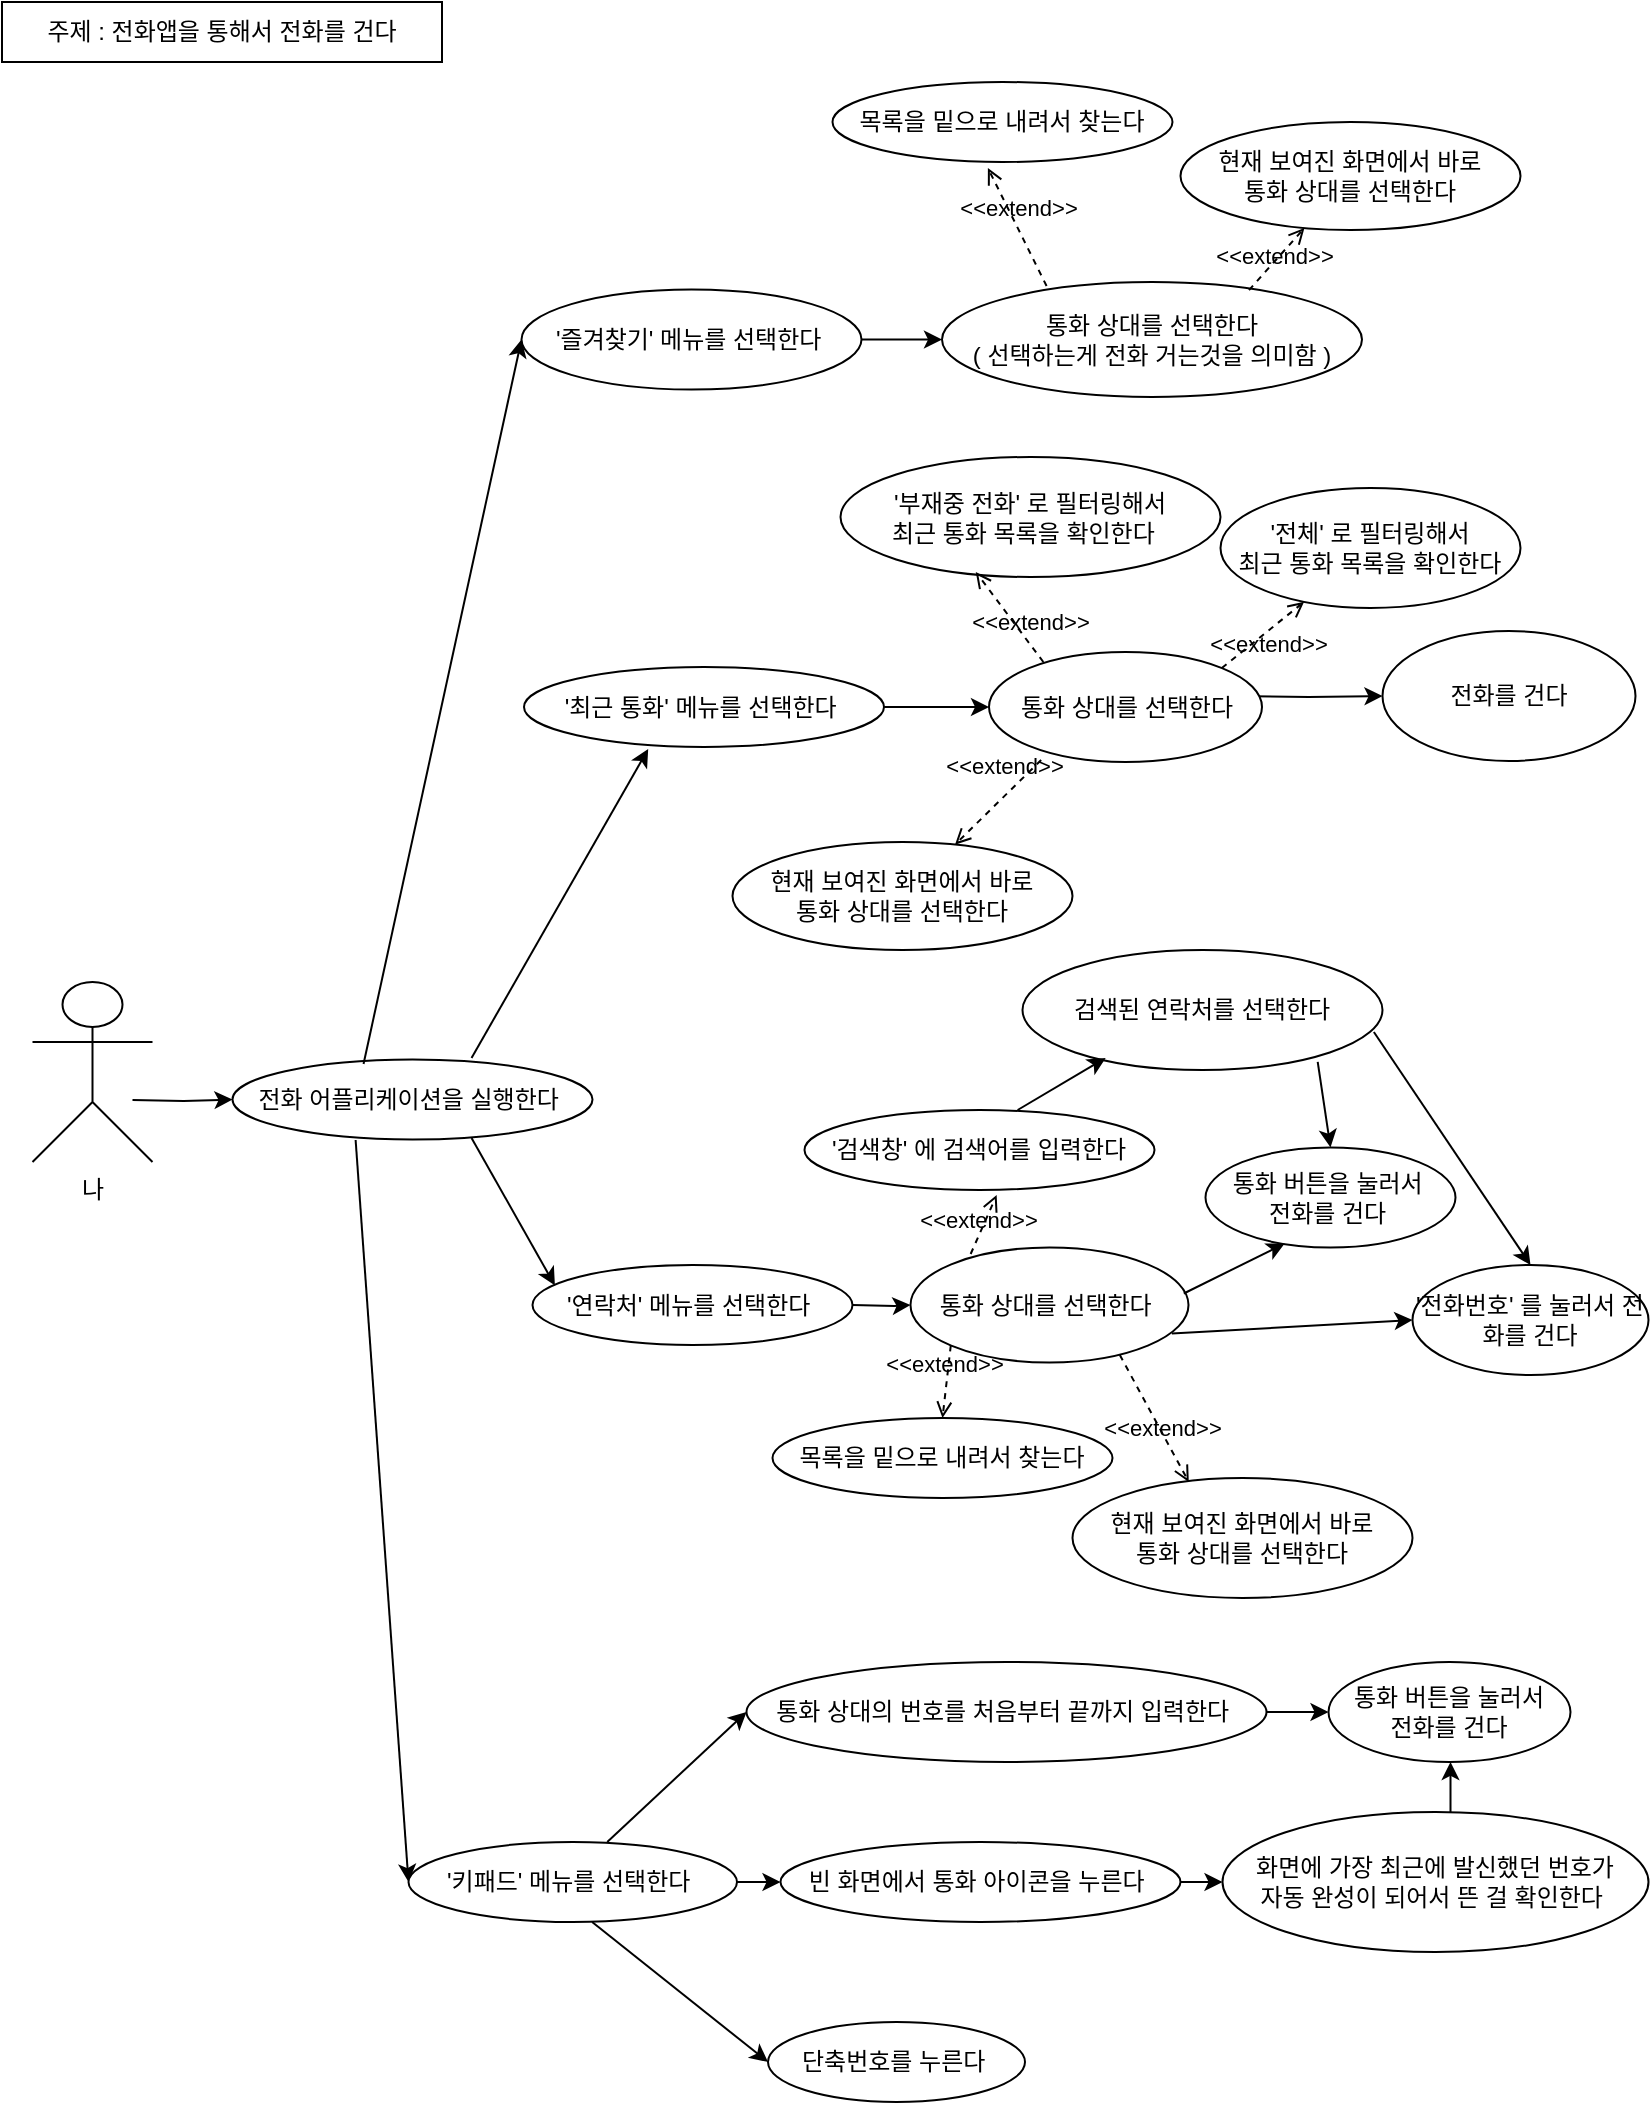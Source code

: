 <mxfile version="21.6.8" type="github">
  <diagram name="페이지-1" id="MFKN5Ci9k2T4Dopon6Y4">
    <mxGraphModel dx="1235" dy="666" grid="1" gridSize="10" guides="1" tooltips="1" connect="1" arrows="1" fold="1" page="1" pageScale="1" pageWidth="827" pageHeight="1169" math="0" shadow="0">
      <root>
        <mxCell id="0" />
        <mxCell id="1" parent="0" />
        <mxCell id="cqbs5DqlXvKsnWu7oeCE-1" value="" style="edgeStyle=orthogonalEdgeStyle;rounded=0;orthogonalLoop=1;jettySize=auto;html=1;" edge="1" parent="1" target="cqbs5DqlXvKsnWu7oeCE-2">
          <mxGeometry relative="1" as="geometry">
            <mxPoint x="65.25" y="1549" as="sourcePoint" />
          </mxGeometry>
        </mxCell>
        <mxCell id="cqbs5DqlXvKsnWu7oeCE-2" value="전화 어플리케이션을 실행한다&amp;nbsp;" style="ellipse;whiteSpace=wrap;html=1;" vertex="1" parent="1">
          <mxGeometry x="115.25" y="1528.75" width="180" height="40" as="geometry" />
        </mxCell>
        <mxCell id="cqbs5DqlXvKsnWu7oeCE-3" value="" style="edgeStyle=orthogonalEdgeStyle;rounded=0;orthogonalLoop=1;jettySize=auto;html=1;" edge="1" parent="1" source="cqbs5DqlXvKsnWu7oeCE-4" target="cqbs5DqlXvKsnWu7oeCE-47">
          <mxGeometry relative="1" as="geometry" />
        </mxCell>
        <mxCell id="cqbs5DqlXvKsnWu7oeCE-4" value="&#39;즐겨찾기&#39; 메뉴를 선택한다&amp;nbsp;" style="ellipse;whiteSpace=wrap;html=1;" vertex="1" parent="1">
          <mxGeometry x="259.75" y="1143.75" width="170" height="50" as="geometry" />
        </mxCell>
        <mxCell id="cqbs5DqlXvKsnWu7oeCE-5" value="" style="edgeStyle=orthogonalEdgeStyle;rounded=0;orthogonalLoop=1;jettySize=auto;html=1;" edge="1" parent="1" source="cqbs5DqlXvKsnWu7oeCE-6" target="cqbs5DqlXvKsnWu7oeCE-52">
          <mxGeometry relative="1" as="geometry" />
        </mxCell>
        <mxCell id="cqbs5DqlXvKsnWu7oeCE-6" value="&#39;최근 통화&#39; 메뉴를 선택한다&amp;nbsp;" style="ellipse;whiteSpace=wrap;html=1;" vertex="1" parent="1">
          <mxGeometry x="261" y="1332.5" width="180" height="40" as="geometry" />
        </mxCell>
        <mxCell id="cqbs5DqlXvKsnWu7oeCE-7" value="" style="edgeStyle=orthogonalEdgeStyle;rounded=0;orthogonalLoop=1;jettySize=auto;html=1;" edge="1" parent="1" target="cqbs5DqlXvKsnWu7oeCE-35">
          <mxGeometry relative="1" as="geometry">
            <mxPoint x="425.25" y="1651.5" as="sourcePoint" />
          </mxGeometry>
        </mxCell>
        <mxCell id="cqbs5DqlXvKsnWu7oeCE-8" value="&#39;연락처&#39; 메뉴를 선택한다&amp;nbsp;" style="ellipse;whiteSpace=wrap;html=1;" vertex="1" parent="1">
          <mxGeometry x="265.25" y="1631.5" width="160" height="40" as="geometry" />
        </mxCell>
        <mxCell id="cqbs5DqlXvKsnWu7oeCE-9" value="&#39;부재중 전화&#39; 로 필터링해서 &lt;br&gt;최근 통화 목록을 확인한다&amp;nbsp;&amp;nbsp;" style="ellipse;whiteSpace=wrap;html=1;" vertex="1" parent="1">
          <mxGeometry x="419.25" y="1227.5" width="190" height="60" as="geometry" />
        </mxCell>
        <mxCell id="cqbs5DqlXvKsnWu7oeCE-10" value="&#39;전체&#39; 로 필터링해서 &lt;br&gt;최근 통화 목록을 확인한다" style="ellipse;whiteSpace=wrap;html=1;" vertex="1" parent="1">
          <mxGeometry x="609.25" y="1243" width="150" height="60" as="geometry" />
        </mxCell>
        <mxCell id="cqbs5DqlXvKsnWu7oeCE-11" value="" style="edgeStyle=orthogonalEdgeStyle;rounded=0;orthogonalLoop=1;jettySize=auto;html=1;entryX=0;entryY=0.5;entryDx=0;entryDy=0;" edge="1" parent="1" target="cqbs5DqlXvKsnWu7oeCE-26">
          <mxGeometry relative="1" as="geometry">
            <mxPoint x="615.25" y="1347" as="sourcePoint" />
            <mxPoint x="659.25" y="1346.5" as="targetPoint" />
          </mxGeometry>
        </mxCell>
        <mxCell id="cqbs5DqlXvKsnWu7oeCE-12" value="&amp;lt;&amp;lt;extend&amp;gt;&amp;gt;" style="html=1;verticalAlign=bottom;labelBackgroundColor=none;endArrow=open;endFill=0;dashed=1;rounded=0;exitX=1;exitY=0;exitDx=0;exitDy=0;" edge="1" parent="1" source="cqbs5DqlXvKsnWu7oeCE-52" target="cqbs5DqlXvKsnWu7oeCE-10">
          <mxGeometry x="-0.259" y="-12" width="160" relative="1" as="geometry">
            <mxPoint x="636.75" y="1232.5" as="sourcePoint" />
            <mxPoint x="991.75" y="1222.5" as="targetPoint" />
            <mxPoint as="offset" />
          </mxGeometry>
        </mxCell>
        <mxCell id="cqbs5DqlXvKsnWu7oeCE-13" value="&amp;lt;&amp;lt;extend&amp;gt;&amp;gt;" style="html=1;verticalAlign=bottom;labelBackgroundColor=none;endArrow=open;endFill=0;dashed=1;rounded=0;exitX=0.199;exitY=0.091;exitDx=0;exitDy=0;entryX=0.356;entryY=0.958;entryDx=0;entryDy=0;exitPerimeter=0;entryPerimeter=0;" edge="1" parent="1" source="cqbs5DqlXvKsnWu7oeCE-52" target="cqbs5DqlXvKsnWu7oeCE-9">
          <mxGeometry x="-0.541" y="-1" width="160" relative="1" as="geometry">
            <mxPoint x="470.25" y="1307.5" as="sourcePoint" />
            <mxPoint x="595.25" y="1337.5" as="targetPoint" />
            <mxPoint as="offset" />
          </mxGeometry>
        </mxCell>
        <mxCell id="cqbs5DqlXvKsnWu7oeCE-14" value="&#39;검색창&#39; 에 검색어를 입력한다" style="ellipse;whiteSpace=wrap;html=1;" vertex="1" parent="1">
          <mxGeometry x="401.25" y="1554" width="175" height="40" as="geometry" />
        </mxCell>
        <mxCell id="cqbs5DqlXvKsnWu7oeCE-15" value="검색된 연락처를 선택한다" style="ellipse;whiteSpace=wrap;html=1;" vertex="1" parent="1">
          <mxGeometry x="510.25" y="1474" width="180" height="60" as="geometry" />
        </mxCell>
        <mxCell id="cqbs5DqlXvKsnWu7oeCE-16" value="" style="edgeStyle=orthogonalEdgeStyle;rounded=0;orthogonalLoop=1;jettySize=auto;html=1;" edge="1" parent="1" source="cqbs5DqlXvKsnWu7oeCE-17" target="cqbs5DqlXvKsnWu7oeCE-19">
          <mxGeometry relative="1" as="geometry" />
        </mxCell>
        <mxCell id="cqbs5DqlXvKsnWu7oeCE-17" value="통화 상대의 번호를 처음부터 끝까지 입력한다&amp;nbsp;" style="ellipse;whiteSpace=wrap;html=1;" vertex="1" parent="1">
          <mxGeometry x="372.25" y="1830" width="260" height="50" as="geometry" />
        </mxCell>
        <mxCell id="cqbs5DqlXvKsnWu7oeCE-18" value="단축번호를 누른다&amp;nbsp;" style="ellipse;whiteSpace=wrap;html=1;" vertex="1" parent="1">
          <mxGeometry x="383" y="2010" width="128.5" height="40" as="geometry" />
        </mxCell>
        <mxCell id="cqbs5DqlXvKsnWu7oeCE-19" value="통화 버튼을 눌러서 &lt;br&gt;전화를 건다" style="ellipse;whiteSpace=wrap;html=1;" vertex="1" parent="1">
          <mxGeometry x="663.25" y="1830" width="121" height="50" as="geometry" />
        </mxCell>
        <mxCell id="cqbs5DqlXvKsnWu7oeCE-20" value="" style="endArrow=classic;html=1;rounded=0;entryX=0.345;entryY=1.025;entryDx=0;entryDy=0;exitX=0.664;exitY=-0.019;exitDx=0;exitDy=0;exitPerimeter=0;entryPerimeter=0;" edge="1" parent="1" source="cqbs5DqlXvKsnWu7oeCE-2" target="cqbs5DqlXvKsnWu7oeCE-6">
          <mxGeometry width="50" height="50" relative="1" as="geometry">
            <mxPoint x="235.25" y="1380" as="sourcePoint" />
            <mxPoint x="565.25" y="1390" as="targetPoint" />
          </mxGeometry>
        </mxCell>
        <mxCell id="cqbs5DqlXvKsnWu7oeCE-21" value="" style="endArrow=classic;html=1;rounded=0;entryX=0;entryY=0.5;entryDx=0;entryDy=0;exitX=0.364;exitY=0.056;exitDx=0;exitDy=0;exitPerimeter=0;" edge="1" parent="1" source="cqbs5DqlXvKsnWu7oeCE-2" target="cqbs5DqlXvKsnWu7oeCE-4">
          <mxGeometry width="50" height="50" relative="1" as="geometry">
            <mxPoint x="215.25" y="1360" as="sourcePoint" />
            <mxPoint x="295.25" y="1400" as="targetPoint" />
          </mxGeometry>
        </mxCell>
        <mxCell id="cqbs5DqlXvKsnWu7oeCE-22" value="" style="endArrow=classic;html=1;rounded=0;entryX=0.07;entryY=0.256;entryDx=0;entryDy=0;exitX=0.664;exitY=0.981;exitDx=0;exitDy=0;exitPerimeter=0;entryPerimeter=0;" edge="1" parent="1" source="cqbs5DqlXvKsnWu7oeCE-2" target="cqbs5DqlXvKsnWu7oeCE-8">
          <mxGeometry width="50" height="50" relative="1" as="geometry">
            <mxPoint x="255.25" y="1550" as="sourcePoint" />
            <mxPoint x="455.25" y="1410" as="targetPoint" />
          </mxGeometry>
        </mxCell>
        <mxCell id="cqbs5DqlXvKsnWu7oeCE-23" value="" style="endArrow=classic;html=1;rounded=0;entryX=0;entryY=0.5;entryDx=0;entryDy=0;exitX=0.342;exitY=1.006;exitDx=0;exitDy=0;exitPerimeter=0;" edge="1" parent="1" source="cqbs5DqlXvKsnWu7oeCE-2" target="cqbs5DqlXvKsnWu7oeCE-29">
          <mxGeometry width="50" height="50" relative="1" as="geometry">
            <mxPoint x="247.25" y="1380" as="sourcePoint" />
            <mxPoint x="455.25" y="1685" as="targetPoint" />
          </mxGeometry>
        </mxCell>
        <mxCell id="cqbs5DqlXvKsnWu7oeCE-24" value="&amp;lt;&amp;lt;extend&amp;gt;&amp;gt;" style="html=1;verticalAlign=bottom;labelBackgroundColor=none;endArrow=open;endFill=0;dashed=1;rounded=0;entryX=0.549;entryY=1.063;entryDx=0;entryDy=0;entryPerimeter=0;exitX=0.199;exitY=0.152;exitDx=0;exitDy=0;exitPerimeter=0;" edge="1" parent="1" source="cqbs5DqlXvKsnWu7oeCE-35" target="cqbs5DqlXvKsnWu7oeCE-14">
          <mxGeometry x="-0.208" width="160" relative="1" as="geometry">
            <mxPoint x="555.25" y="1634" as="sourcePoint" />
            <mxPoint x="484.25" y="1594" as="targetPoint" />
            <mxPoint as="offset" />
          </mxGeometry>
        </mxCell>
        <mxCell id="cqbs5DqlXvKsnWu7oeCE-25" value="" style="endArrow=classic;html=1;rounded=0;exitX=0.609;exitY=0;exitDx=0;exitDy=0;exitPerimeter=0;entryX=0.231;entryY=0.9;entryDx=0;entryDy=0;entryPerimeter=0;" edge="1" parent="1" source="cqbs5DqlXvKsnWu7oeCE-14" target="cqbs5DqlXvKsnWu7oeCE-15">
          <mxGeometry width="50" height="50" relative="1" as="geometry">
            <mxPoint x="526.75" y="1564" as="sourcePoint" />
            <mxPoint x="575.25" y="1474" as="targetPoint" />
          </mxGeometry>
        </mxCell>
        <mxCell id="cqbs5DqlXvKsnWu7oeCE-26" value="전화를 건다" style="ellipse;whiteSpace=wrap;html=1;" vertex="1" parent="1">
          <mxGeometry x="690.25" y="1314.5" width="126.5" height="65" as="geometry" />
        </mxCell>
        <mxCell id="cqbs5DqlXvKsnWu7oeCE-27" value="" style="edgeStyle=orthogonalEdgeStyle;rounded=0;orthogonalLoop=1;jettySize=auto;html=1;" edge="1" parent="1" source="cqbs5DqlXvKsnWu7oeCE-28" target="cqbs5DqlXvKsnWu7oeCE-34">
          <mxGeometry relative="1" as="geometry" />
        </mxCell>
        <mxCell id="cqbs5DqlXvKsnWu7oeCE-28" value="빈 화면에서 통화 아이콘을 누른다&amp;nbsp;" style="ellipse;whiteSpace=wrap;html=1;" vertex="1" parent="1">
          <mxGeometry x="389.25" y="1920" width="200" height="40" as="geometry" />
        </mxCell>
        <mxCell id="cqbs5DqlXvKsnWu7oeCE-29" value="&#39;키패드&#39; 메뉴를 선택한다&amp;nbsp;" style="ellipse;whiteSpace=wrap;html=1;" vertex="1" parent="1">
          <mxGeometry x="203.25" y="1920" width="164.25" height="40" as="geometry" />
        </mxCell>
        <mxCell id="cqbs5DqlXvKsnWu7oeCE-30" value="" style="endArrow=classic;html=1;rounded=0;entryX=0;entryY=0.5;entryDx=0;entryDy=0;exitX=1;exitY=0.5;exitDx=0;exitDy=0;" edge="1" parent="1" source="cqbs5DqlXvKsnWu7oeCE-29" target="cqbs5DqlXvKsnWu7oeCE-28">
          <mxGeometry width="50" height="50" relative="1" as="geometry">
            <mxPoint x="409" y="1935" as="sourcePoint" />
            <mxPoint x="498" y="1915" as="targetPoint" />
          </mxGeometry>
        </mxCell>
        <mxCell id="cqbs5DqlXvKsnWu7oeCE-31" value="" style="endArrow=classic;html=1;rounded=0;entryX=0;entryY=0.5;entryDx=0;entryDy=0;exitX=0.559;exitY=1;exitDx=0;exitDy=0;exitPerimeter=0;" edge="1" parent="1" source="cqbs5DqlXvKsnWu7oeCE-29" target="cqbs5DqlXvKsnWu7oeCE-18">
          <mxGeometry width="50" height="50" relative="1" as="geometry">
            <mxPoint x="429" y="1935" as="sourcePoint" />
            <mxPoint x="519" y="1975" as="targetPoint" />
          </mxGeometry>
        </mxCell>
        <mxCell id="cqbs5DqlXvKsnWu7oeCE-32" value="" style="endArrow=classic;html=1;rounded=0;entryX=0;entryY=0.5;entryDx=0;entryDy=0;exitX=0.605;exitY=0;exitDx=0;exitDy=0;exitPerimeter=0;" edge="1" parent="1" source="cqbs5DqlXvKsnWu7oeCE-29" target="cqbs5DqlXvKsnWu7oeCE-17">
          <mxGeometry width="50" height="50" relative="1" as="geometry">
            <mxPoint x="389" y="1915" as="sourcePoint" />
            <mxPoint x="445.5" y="1894" as="targetPoint" />
          </mxGeometry>
        </mxCell>
        <mxCell id="cqbs5DqlXvKsnWu7oeCE-33" value="" style="edgeStyle=orthogonalEdgeStyle;rounded=0;orthogonalLoop=1;jettySize=auto;html=1;exitX=0.616;exitY=0.029;exitDx=0;exitDy=0;exitPerimeter=0;" edge="1" parent="1" source="cqbs5DqlXvKsnWu7oeCE-34" target="cqbs5DqlXvKsnWu7oeCE-19">
          <mxGeometry relative="1" as="geometry">
            <mxPoint x="754.25" y="1910" as="sourcePoint" />
            <Array as="points">
              <mxPoint x="724.25" y="1907" />
              <mxPoint x="724.25" y="1875" />
            </Array>
          </mxGeometry>
        </mxCell>
        <mxCell id="cqbs5DqlXvKsnWu7oeCE-34" value="화면에 가장 최근에 발신했던 번호가 &lt;br&gt;자동 완성이 되어서 뜬 걸 확인한다&amp;nbsp;" style="ellipse;whiteSpace=wrap;html=1;" vertex="1" parent="1">
          <mxGeometry x="610.25" y="1905" width="213" height="70" as="geometry" />
        </mxCell>
        <mxCell id="cqbs5DqlXvKsnWu7oeCE-35" value="통화 상대를 선택한다&amp;nbsp;" style="ellipse;whiteSpace=wrap;html=1;" vertex="1" parent="1">
          <mxGeometry x="454.25" y="1622.75" width="139" height="57.5" as="geometry" />
        </mxCell>
        <mxCell id="cqbs5DqlXvKsnWu7oeCE-36" value="&#39;전화번호&#39; 를 눌러서 전화를 건다" style="ellipse;whiteSpace=wrap;html=1;" vertex="1" parent="1">
          <mxGeometry x="705.25" y="1631.5" width="118" height="55" as="geometry" />
        </mxCell>
        <mxCell id="cqbs5DqlXvKsnWu7oeCE-37" value="목록을 밑으로 내려서 찾는다" style="ellipse;whiteSpace=wrap;html=1;" vertex="1" parent="1">
          <mxGeometry x="385.25" y="1708" width="170" height="40" as="geometry" />
        </mxCell>
        <mxCell id="cqbs5DqlXvKsnWu7oeCE-38" value="&amp;lt;&amp;lt;extend&amp;gt;&amp;gt;" style="html=1;verticalAlign=bottom;labelBackgroundColor=none;endArrow=open;endFill=0;dashed=1;rounded=0;entryX=0.5;entryY=0;entryDx=0;entryDy=0;exitX=0;exitY=1;exitDx=0;exitDy=0;" edge="1" parent="1" source="cqbs5DqlXvKsnWu7oeCE-35" target="cqbs5DqlXvKsnWu7oeCE-37">
          <mxGeometry x="0.002" y="-1" width="160" relative="1" as="geometry">
            <mxPoint x="595.25" y="1694" as="sourcePoint" />
            <mxPoint x="707" y="1730.22" as="targetPoint" />
            <mxPoint as="offset" />
          </mxGeometry>
        </mxCell>
        <mxCell id="cqbs5DqlXvKsnWu7oeCE-39" value="현재 보여진 화면에서 바로 &lt;br&gt;통화 상대를 선택한다" style="ellipse;whiteSpace=wrap;html=1;" vertex="1" parent="1">
          <mxGeometry x="535.25" y="1738" width="170" height="60" as="geometry" />
        </mxCell>
        <mxCell id="cqbs5DqlXvKsnWu7oeCE-40" value="&amp;lt;&amp;lt;extend&amp;gt;&amp;gt;" style="html=1;verticalAlign=bottom;labelBackgroundColor=none;endArrow=open;endFill=0;dashed=1;rounded=0;exitX=0.753;exitY=0.935;exitDx=0;exitDy=0;entryX=0.342;entryY=0.033;entryDx=0;entryDy=0;entryPerimeter=0;exitPerimeter=0;" edge="1" parent="1" source="cqbs5DqlXvKsnWu7oeCE-35" target="cqbs5DqlXvKsnWu7oeCE-39">
          <mxGeometry x="0.395" y="-3" width="160" relative="1" as="geometry">
            <mxPoint x="637.25" y="1626.5" as="sourcePoint" />
            <mxPoint x="775.25" y="1583.5" as="targetPoint" />
            <mxPoint as="offset" />
          </mxGeometry>
        </mxCell>
        <mxCell id="cqbs5DqlXvKsnWu7oeCE-41" value="통화 버튼을 눌러서&amp;nbsp;&lt;br&gt;전화를 건다&amp;nbsp;" style="ellipse;whiteSpace=wrap;html=1;" vertex="1" parent="1">
          <mxGeometry x="601.75" y="1572.75" width="125" height="50" as="geometry" />
        </mxCell>
        <mxCell id="cqbs5DqlXvKsnWu7oeCE-42" value="" style="endArrow=classic;html=1;rounded=0;entryX=0.317;entryY=0.96;entryDx=0;entryDy=0;entryPerimeter=0;exitX=0.983;exitY=0.4;exitDx=0;exitDy=0;exitPerimeter=0;" edge="1" parent="1" source="cqbs5DqlXvKsnWu7oeCE-35" target="cqbs5DqlXvKsnWu7oeCE-41">
          <mxGeometry width="50" height="50" relative="1" as="geometry">
            <mxPoint x="625.25" y="1634" as="sourcePoint" />
            <mxPoint x="714.25" y="1614" as="targetPoint" />
          </mxGeometry>
        </mxCell>
        <mxCell id="cqbs5DqlXvKsnWu7oeCE-43" value="" style="endArrow=classic;html=1;rounded=0;entryX=0;entryY=0.5;entryDx=0;entryDy=0;exitX=0.94;exitY=0.748;exitDx=0;exitDy=0;exitPerimeter=0;" edge="1" parent="1" source="cqbs5DqlXvKsnWu7oeCE-35" target="cqbs5DqlXvKsnWu7oeCE-36">
          <mxGeometry width="50" height="50" relative="1" as="geometry">
            <mxPoint x="660.25" y="1674" as="sourcePoint" />
            <mxPoint x="715.25" y="1704" as="targetPoint" />
          </mxGeometry>
        </mxCell>
        <mxCell id="cqbs5DqlXvKsnWu7oeCE-44" value="" style="endArrow=classic;html=1;rounded=0;entryX=0.5;entryY=0;entryDx=0;entryDy=0;exitX=0.82;exitY=0.933;exitDx=0;exitDy=0;exitPerimeter=0;" edge="1" parent="1" source="cqbs5DqlXvKsnWu7oeCE-15" target="cqbs5DqlXvKsnWu7oeCE-41">
          <mxGeometry width="50" height="50" relative="1" as="geometry">
            <mxPoint x="675.25" y="1464" as="sourcePoint" />
            <mxPoint x="725.25" y="1414" as="targetPoint" />
          </mxGeometry>
        </mxCell>
        <mxCell id="cqbs5DqlXvKsnWu7oeCE-45" value="" style="endArrow=classic;html=1;rounded=0;entryX=0.5;entryY=0;entryDx=0;entryDy=0;exitX=0.976;exitY=0.683;exitDx=0;exitDy=0;exitPerimeter=0;" edge="1" parent="1" source="cqbs5DqlXvKsnWu7oeCE-15" target="cqbs5DqlXvKsnWu7oeCE-36">
          <mxGeometry width="50" height="50" relative="1" as="geometry">
            <mxPoint x="725.25" y="1444" as="sourcePoint" />
            <mxPoint x="785.25" y="1394" as="targetPoint" />
          </mxGeometry>
        </mxCell>
        <mxCell id="cqbs5DqlXvKsnWu7oeCE-46" style="edgeStyle=orthogonalEdgeStyle;rounded=0;orthogonalLoop=1;jettySize=auto;html=1;exitX=0.5;exitY=1;exitDx=0;exitDy=0;" edge="1" parent="1" source="cqbs5DqlXvKsnWu7oeCE-8" target="cqbs5DqlXvKsnWu7oeCE-8">
          <mxGeometry relative="1" as="geometry" />
        </mxCell>
        <mxCell id="cqbs5DqlXvKsnWu7oeCE-47" value="통화 상대를 선택한다&lt;br&gt;( 선택하는게 전화 거는것을 의미함 )" style="ellipse;whiteSpace=wrap;html=1;" vertex="1" parent="1">
          <mxGeometry x="470" y="1140" width="210" height="57.5" as="geometry" />
        </mxCell>
        <mxCell id="cqbs5DqlXvKsnWu7oeCE-48" value="목록을 밑으로 내려서 찾는다" style="ellipse;whiteSpace=wrap;html=1;" vertex="1" parent="1">
          <mxGeometry x="415.25" y="1040" width="170" height="40" as="geometry" />
        </mxCell>
        <mxCell id="cqbs5DqlXvKsnWu7oeCE-49" value="&amp;lt;&amp;lt;extend&amp;gt;&amp;gt;" style="html=1;verticalAlign=bottom;labelBackgroundColor=none;endArrow=open;endFill=0;dashed=1;rounded=0;exitX=0.249;exitY=0.035;exitDx=0;exitDy=0;exitPerimeter=0;entryX=0.457;entryY=1.075;entryDx=0;entryDy=0;entryPerimeter=0;" edge="1" parent="1" source="cqbs5DqlXvKsnWu7oeCE-47" target="cqbs5DqlXvKsnWu7oeCE-48">
          <mxGeometry x="0.002" y="-1" width="160" relative="1" as="geometry">
            <mxPoint x="609.75" y="1220" as="sourcePoint" />
            <mxPoint x="519.75" y="1050" as="targetPoint" />
            <mxPoint as="offset" />
          </mxGeometry>
        </mxCell>
        <mxCell id="cqbs5DqlXvKsnWu7oeCE-50" value="현재 보여진 화면에서 바로 &lt;br&gt;통화 상대를 선택한다" style="ellipse;whiteSpace=wrap;html=1;" vertex="1" parent="1">
          <mxGeometry x="589.25" y="1060" width="170" height="54" as="geometry" />
        </mxCell>
        <mxCell id="cqbs5DqlXvKsnWu7oeCE-51" value="&amp;lt;&amp;lt;extend&amp;gt;&amp;gt;" style="html=1;verticalAlign=bottom;labelBackgroundColor=none;endArrow=open;endFill=0;dashed=1;rounded=0;exitX=0.731;exitY=0.07;exitDx=0;exitDy=0;exitPerimeter=0;" edge="1" parent="1" source="cqbs5DqlXvKsnWu7oeCE-47" target="cqbs5DqlXvKsnWu7oeCE-50">
          <mxGeometry x="-0.281" y="-4" width="160" relative="1" as="geometry">
            <mxPoint x="594.75" y="1140" as="sourcePoint" />
            <mxPoint x="632.794" y="1098.906" as="targetPoint" />
            <mxPoint as="offset" />
          </mxGeometry>
        </mxCell>
        <mxCell id="cqbs5DqlXvKsnWu7oeCE-52" value="통화 상대를 선택한다" style="ellipse;whiteSpace=wrap;html=1;" vertex="1" parent="1">
          <mxGeometry x="493.5" y="1325" width="136.5" height="55" as="geometry" />
        </mxCell>
        <mxCell id="cqbs5DqlXvKsnWu7oeCE-53" value="현재 보여진 화면에서 바로 &lt;br&gt;통화 상대를 선택한다" style="ellipse;whiteSpace=wrap;html=1;" vertex="1" parent="1">
          <mxGeometry x="365.25" y="1420" width="170" height="54" as="geometry" />
        </mxCell>
        <mxCell id="cqbs5DqlXvKsnWu7oeCE-54" value="&amp;lt;&amp;lt;extend&amp;gt;&amp;gt;" style="html=1;verticalAlign=bottom;labelBackgroundColor=none;endArrow=open;endFill=0;dashed=1;rounded=0;exitX=0.191;exitY=0.982;exitDx=0;exitDy=0;exitPerimeter=0;" edge="1" parent="1" source="cqbs5DqlXvKsnWu7oeCE-52" target="cqbs5DqlXvKsnWu7oeCE-53">
          <mxGeometry x="-0.281" y="-4" width="160" relative="1" as="geometry">
            <mxPoint x="534.25" y="1372.5" as="sourcePoint" />
            <mxPoint x="565.794" y="1327.406" as="targetPoint" />
            <mxPoint as="offset" />
          </mxGeometry>
        </mxCell>
        <mxCell id="cqbs5DqlXvKsnWu7oeCE-55" value="주제 : 전화앱을 통해서 전화를 건다" style="rounded=0;whiteSpace=wrap;html=1;" vertex="1" parent="1">
          <mxGeometry y="1000" width="220" height="30" as="geometry" />
        </mxCell>
        <mxCell id="cqbs5DqlXvKsnWu7oeCE-56" value="나" style="shape=umlActor;verticalLabelPosition=bottom;verticalAlign=top;html=1;outlineConnect=0;" vertex="1" parent="1">
          <mxGeometry x="15.25" y="1490" width="60" height="90" as="geometry" />
        </mxCell>
      </root>
    </mxGraphModel>
  </diagram>
</mxfile>
